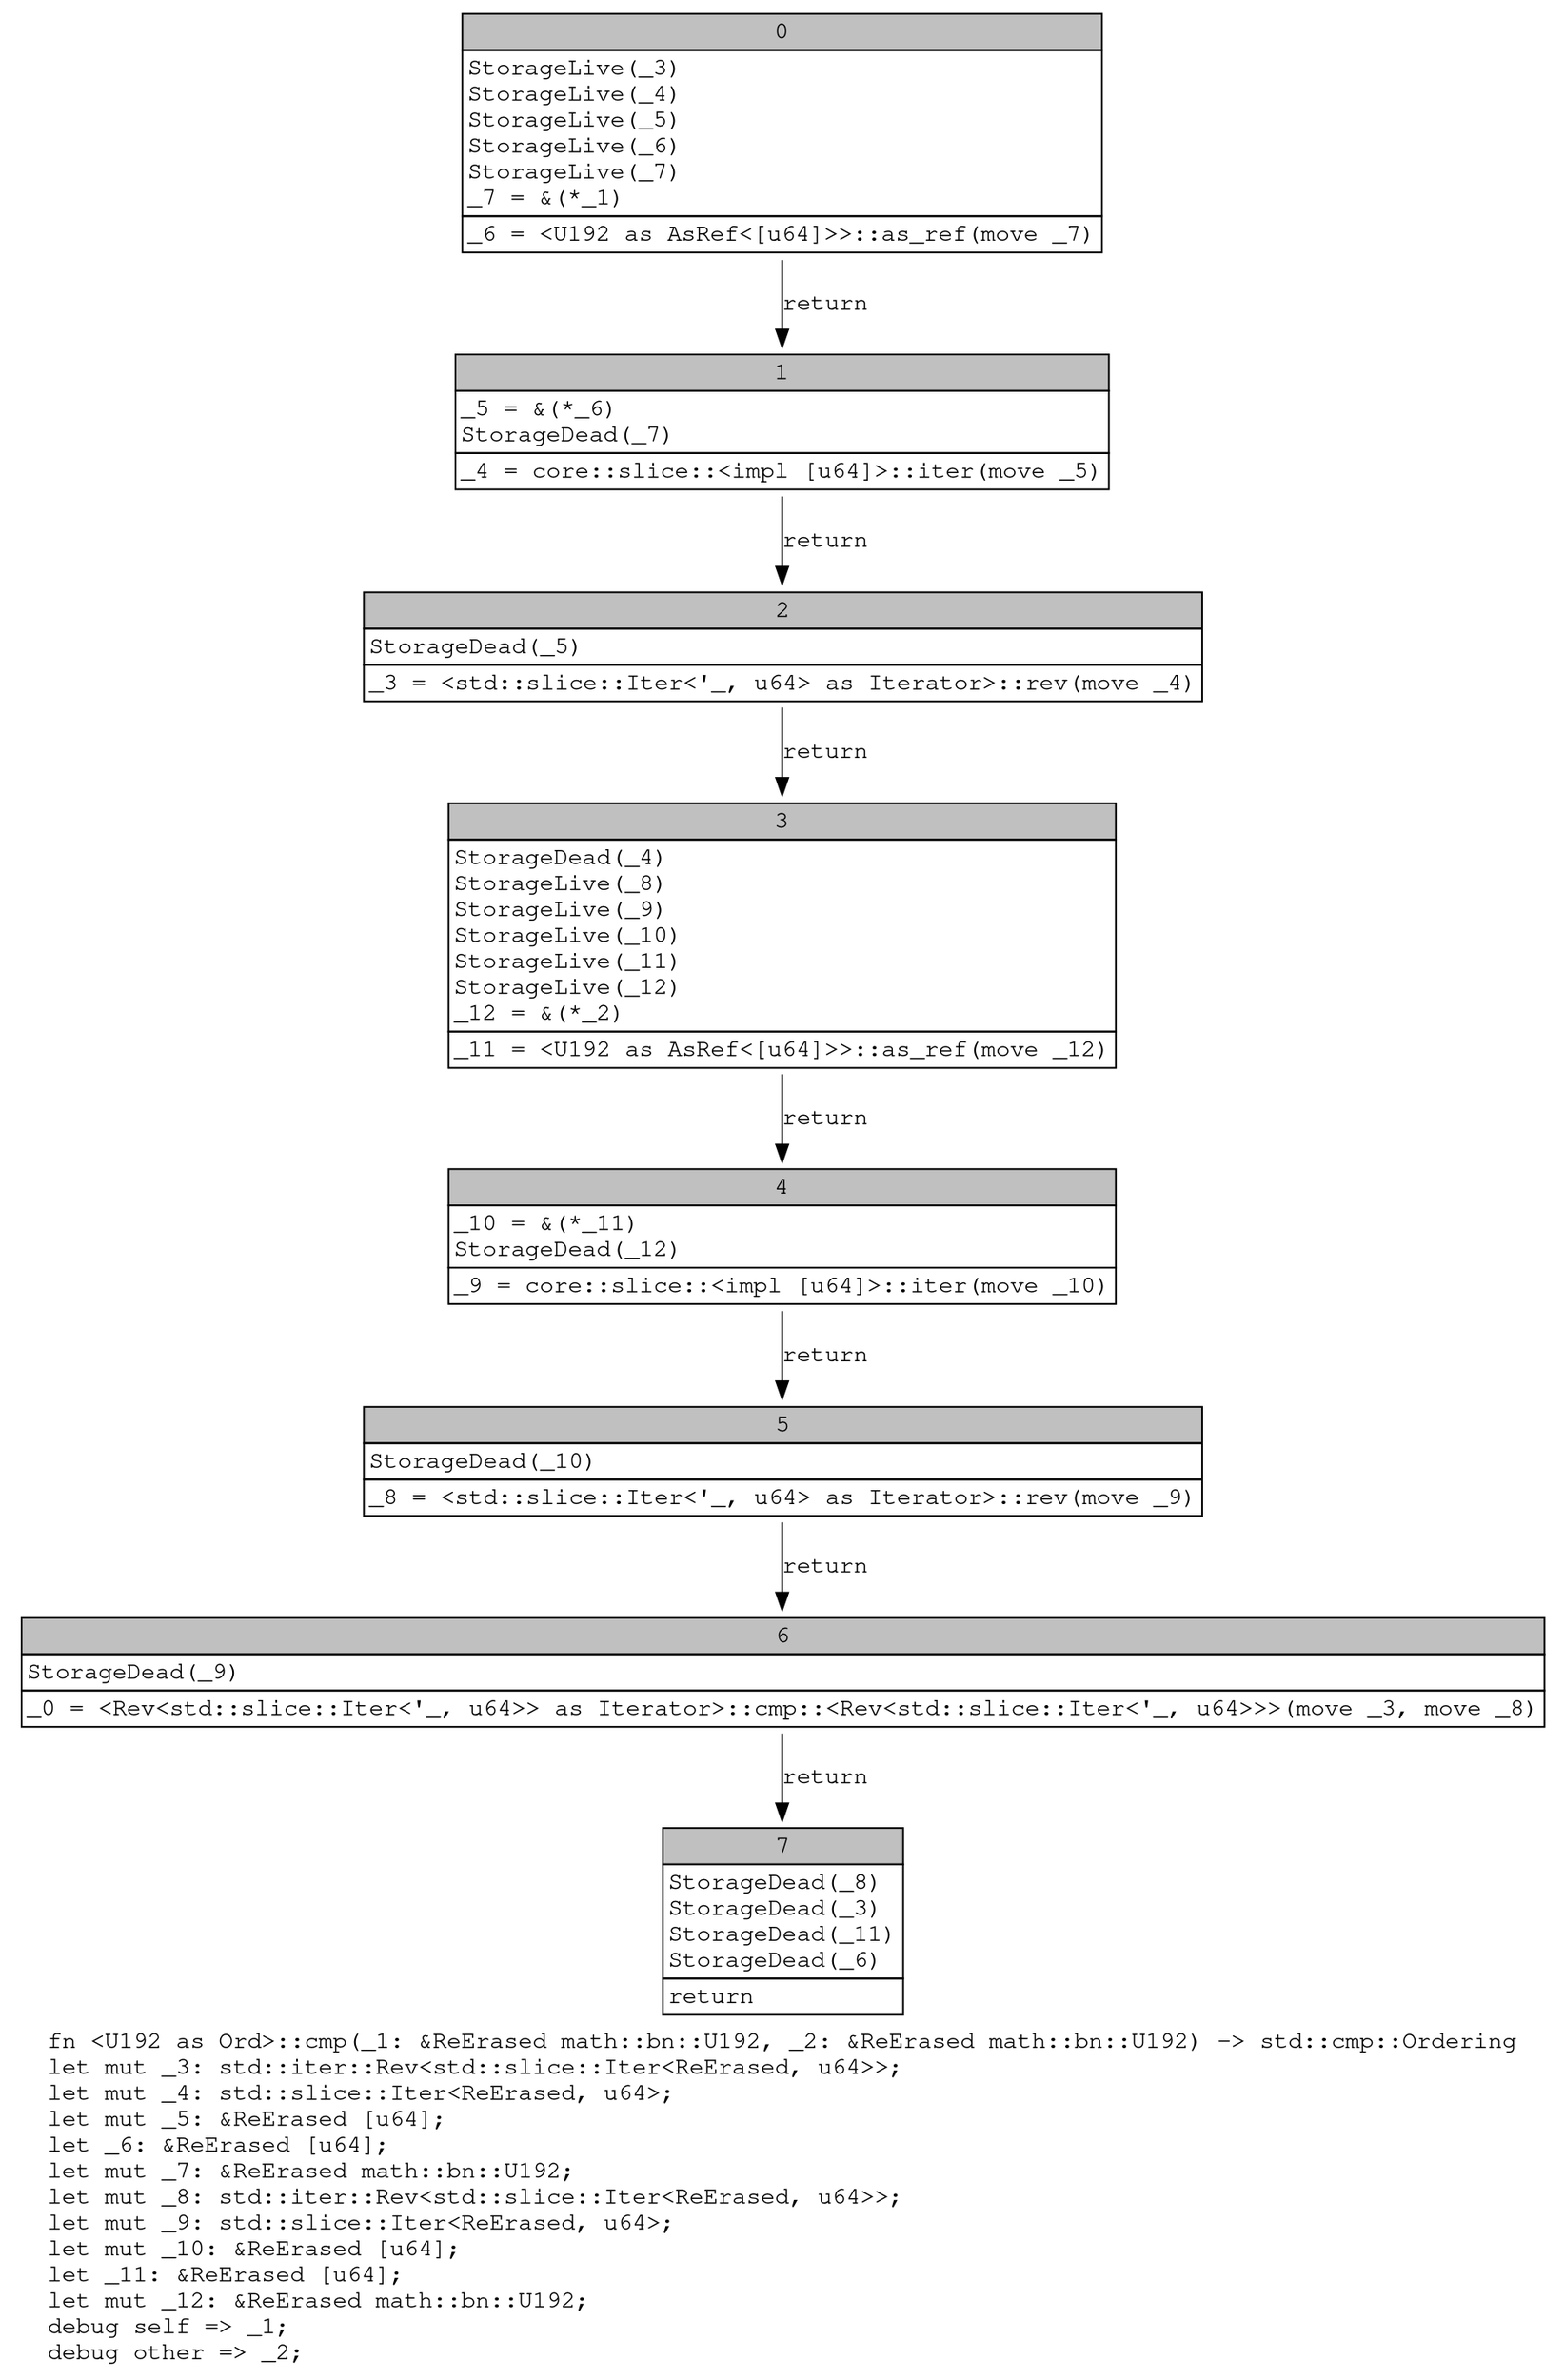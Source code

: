 digraph Mir_0_14666 {
    graph [fontname="Courier, monospace"];
    node [fontname="Courier, monospace"];
    edge [fontname="Courier, monospace"];
    label=<fn &lt;U192 as Ord&gt;::cmp(_1: &amp;ReErased math::bn::U192, _2: &amp;ReErased math::bn::U192) -&gt; std::cmp::Ordering<br align="left"/>let mut _3: std::iter::Rev&lt;std::slice::Iter&lt;ReErased, u64&gt;&gt;;<br align="left"/>let mut _4: std::slice::Iter&lt;ReErased, u64&gt;;<br align="left"/>let mut _5: &amp;ReErased [u64];<br align="left"/>let _6: &amp;ReErased [u64];<br align="left"/>let mut _7: &amp;ReErased math::bn::U192;<br align="left"/>let mut _8: std::iter::Rev&lt;std::slice::Iter&lt;ReErased, u64&gt;&gt;;<br align="left"/>let mut _9: std::slice::Iter&lt;ReErased, u64&gt;;<br align="left"/>let mut _10: &amp;ReErased [u64];<br align="left"/>let _11: &amp;ReErased [u64];<br align="left"/>let mut _12: &amp;ReErased math::bn::U192;<br align="left"/>debug self =&gt; _1;<br align="left"/>debug other =&gt; _2;<br align="left"/>>;
    bb0__0_14666 [shape="none", label=<<table border="0" cellborder="1" cellspacing="0"><tr><td bgcolor="gray" align="center" colspan="1">0</td></tr><tr><td align="left" balign="left">StorageLive(_3)<br/>StorageLive(_4)<br/>StorageLive(_5)<br/>StorageLive(_6)<br/>StorageLive(_7)<br/>_7 = &amp;(*_1)<br/></td></tr><tr><td align="left">_6 = &lt;U192 as AsRef&lt;[u64]&gt;&gt;::as_ref(move _7)</td></tr></table>>];
    bb1__0_14666 [shape="none", label=<<table border="0" cellborder="1" cellspacing="0"><tr><td bgcolor="gray" align="center" colspan="1">1</td></tr><tr><td align="left" balign="left">_5 = &amp;(*_6)<br/>StorageDead(_7)<br/></td></tr><tr><td align="left">_4 = core::slice::&lt;impl [u64]&gt;::iter(move _5)</td></tr></table>>];
    bb2__0_14666 [shape="none", label=<<table border="0" cellborder="1" cellspacing="0"><tr><td bgcolor="gray" align="center" colspan="1">2</td></tr><tr><td align="left" balign="left">StorageDead(_5)<br/></td></tr><tr><td align="left">_3 = &lt;std::slice::Iter&lt;'_, u64&gt; as Iterator&gt;::rev(move _4)</td></tr></table>>];
    bb3__0_14666 [shape="none", label=<<table border="0" cellborder="1" cellspacing="0"><tr><td bgcolor="gray" align="center" colspan="1">3</td></tr><tr><td align="left" balign="left">StorageDead(_4)<br/>StorageLive(_8)<br/>StorageLive(_9)<br/>StorageLive(_10)<br/>StorageLive(_11)<br/>StorageLive(_12)<br/>_12 = &amp;(*_2)<br/></td></tr><tr><td align="left">_11 = &lt;U192 as AsRef&lt;[u64]&gt;&gt;::as_ref(move _12)</td></tr></table>>];
    bb4__0_14666 [shape="none", label=<<table border="0" cellborder="1" cellspacing="0"><tr><td bgcolor="gray" align="center" colspan="1">4</td></tr><tr><td align="left" balign="left">_10 = &amp;(*_11)<br/>StorageDead(_12)<br/></td></tr><tr><td align="left">_9 = core::slice::&lt;impl [u64]&gt;::iter(move _10)</td></tr></table>>];
    bb5__0_14666 [shape="none", label=<<table border="0" cellborder="1" cellspacing="0"><tr><td bgcolor="gray" align="center" colspan="1">5</td></tr><tr><td align="left" balign="left">StorageDead(_10)<br/></td></tr><tr><td align="left">_8 = &lt;std::slice::Iter&lt;'_, u64&gt; as Iterator&gt;::rev(move _9)</td></tr></table>>];
    bb6__0_14666 [shape="none", label=<<table border="0" cellborder="1" cellspacing="0"><tr><td bgcolor="gray" align="center" colspan="1">6</td></tr><tr><td align="left" balign="left">StorageDead(_9)<br/></td></tr><tr><td align="left">_0 = &lt;Rev&lt;std::slice::Iter&lt;'_, u64&gt;&gt; as Iterator&gt;::cmp::&lt;Rev&lt;std::slice::Iter&lt;'_, u64&gt;&gt;&gt;(move _3, move _8)</td></tr></table>>];
    bb7__0_14666 [shape="none", label=<<table border="0" cellborder="1" cellspacing="0"><tr><td bgcolor="gray" align="center" colspan="1">7</td></tr><tr><td align="left" balign="left">StorageDead(_8)<br/>StorageDead(_3)<br/>StorageDead(_11)<br/>StorageDead(_6)<br/></td></tr><tr><td align="left">return</td></tr></table>>];
    bb0__0_14666 -> bb1__0_14666 [label="return"];
    bb1__0_14666 -> bb2__0_14666 [label="return"];
    bb2__0_14666 -> bb3__0_14666 [label="return"];
    bb3__0_14666 -> bb4__0_14666 [label="return"];
    bb4__0_14666 -> bb5__0_14666 [label="return"];
    bb5__0_14666 -> bb6__0_14666 [label="return"];
    bb6__0_14666 -> bb7__0_14666 [label="return"];
}
